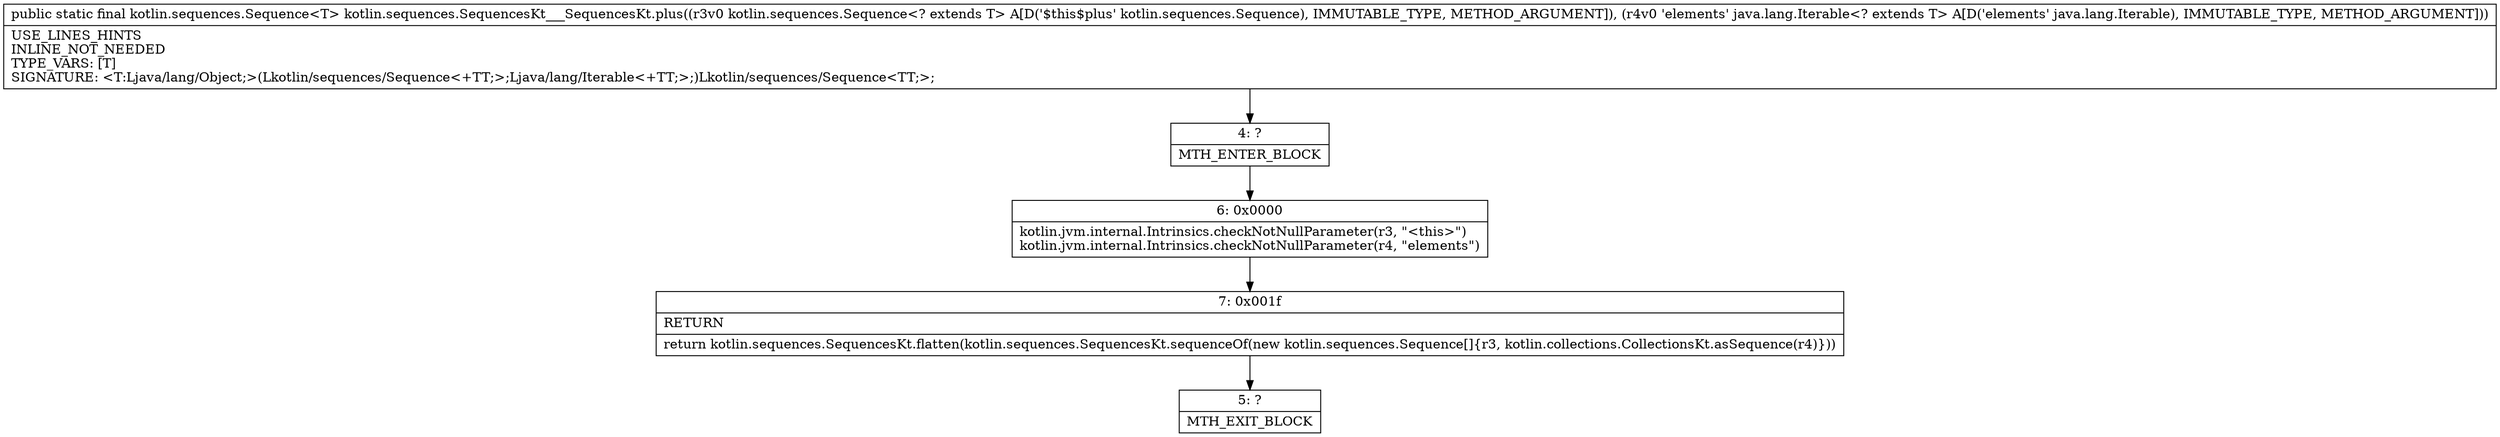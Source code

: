 digraph "CFG forkotlin.sequences.SequencesKt___SequencesKt.plus(Lkotlin\/sequences\/Sequence;Ljava\/lang\/Iterable;)Lkotlin\/sequences\/Sequence;" {
Node_4 [shape=record,label="{4\:\ ?|MTH_ENTER_BLOCK\l}"];
Node_6 [shape=record,label="{6\:\ 0x0000|kotlin.jvm.internal.Intrinsics.checkNotNullParameter(r3, \"\<this\>\")\lkotlin.jvm.internal.Intrinsics.checkNotNullParameter(r4, \"elements\")\l}"];
Node_7 [shape=record,label="{7\:\ 0x001f|RETURN\l|return kotlin.sequences.SequencesKt.flatten(kotlin.sequences.SequencesKt.sequenceOf(new kotlin.sequences.Sequence[]\{r3, kotlin.collections.CollectionsKt.asSequence(r4)\}))\l}"];
Node_5 [shape=record,label="{5\:\ ?|MTH_EXIT_BLOCK\l}"];
MethodNode[shape=record,label="{public static final kotlin.sequences.Sequence\<T\> kotlin.sequences.SequencesKt___SequencesKt.plus((r3v0 kotlin.sequences.Sequence\<? extends T\> A[D('$this$plus' kotlin.sequences.Sequence), IMMUTABLE_TYPE, METHOD_ARGUMENT]), (r4v0 'elements' java.lang.Iterable\<? extends T\> A[D('elements' java.lang.Iterable), IMMUTABLE_TYPE, METHOD_ARGUMENT]))  | USE_LINES_HINTS\lINLINE_NOT_NEEDED\lTYPE_VARS: [T]\lSIGNATURE: \<T:Ljava\/lang\/Object;\>(Lkotlin\/sequences\/Sequence\<+TT;\>;Ljava\/lang\/Iterable\<+TT;\>;)Lkotlin\/sequences\/Sequence\<TT;\>;\l}"];
MethodNode -> Node_4;Node_4 -> Node_6;
Node_6 -> Node_7;
Node_7 -> Node_5;
}

